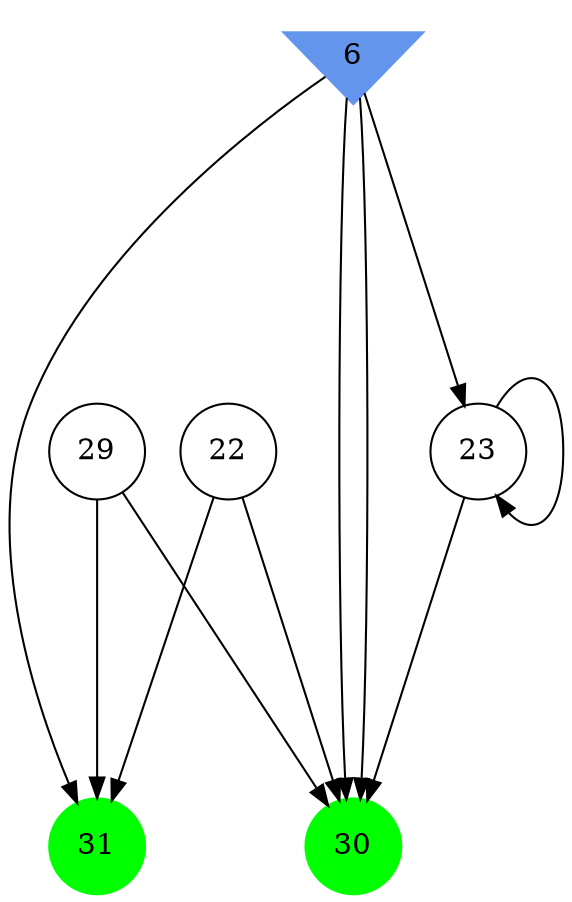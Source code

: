 digraph brain {
	ranksep=2.0;
	6 [shape=invtriangle,style=filled,color=cornflowerblue];
	22 [shape=circle,color=black];
	23 [shape=circle,color=black];
	29 [shape=circle,color=black];
	30 [shape=circle,style=filled,color=green];
	31 [shape=circle,style=filled,color=green];
	6	->	23;
	6	->	30;
	23	->	23;
	23	->	30;
	6	->	31;
	6	->	30;
	29	->	31;
	29	->	30;
	22	->	31;
	22	->	30;
	{ rank=same; 6; }
	{ rank=same; 22; 23; 29; }
	{ rank=same; 30; 31; }
}

